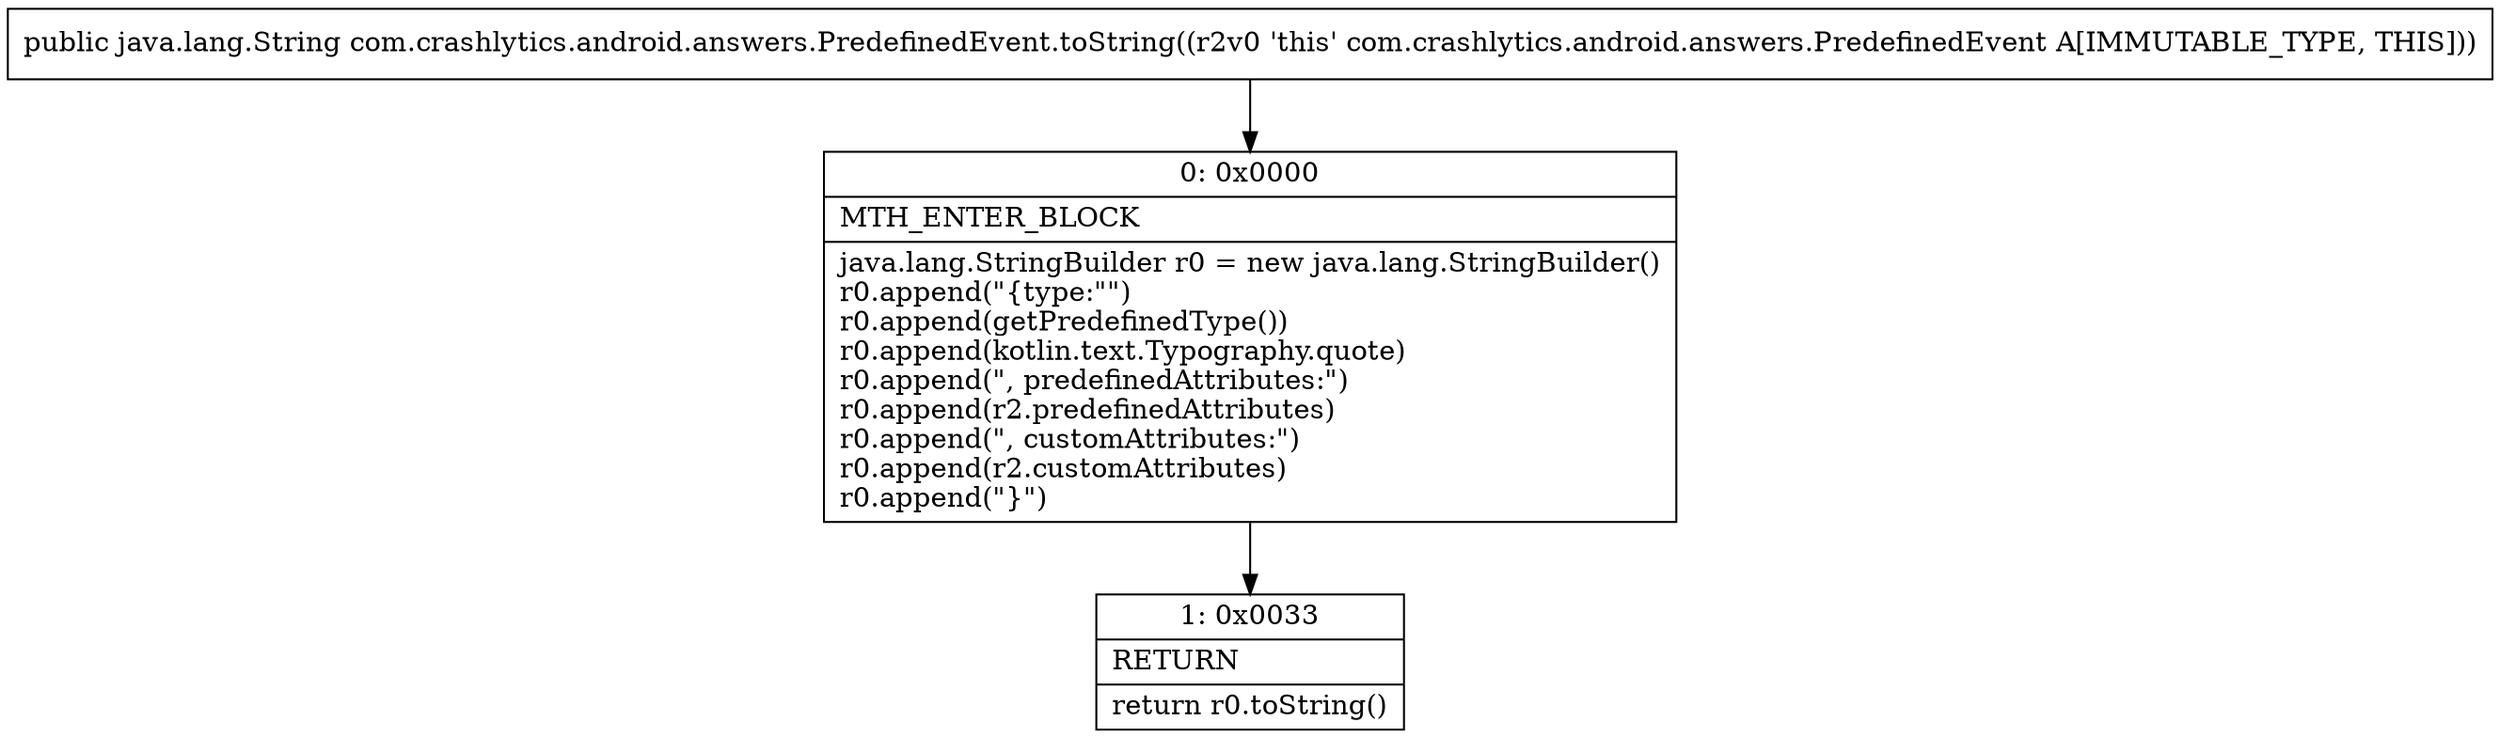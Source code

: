 digraph "CFG forcom.crashlytics.android.answers.PredefinedEvent.toString()Ljava\/lang\/String;" {
Node_0 [shape=record,label="{0\:\ 0x0000|MTH_ENTER_BLOCK\l|java.lang.StringBuilder r0 = new java.lang.StringBuilder()\lr0.append(\"\{type:\"\")\lr0.append(getPredefinedType())\lr0.append(kotlin.text.Typography.quote)\lr0.append(\", predefinedAttributes:\")\lr0.append(r2.predefinedAttributes)\lr0.append(\", customAttributes:\")\lr0.append(r2.customAttributes)\lr0.append(\"\}\")\l}"];
Node_1 [shape=record,label="{1\:\ 0x0033|RETURN\l|return r0.toString()\l}"];
MethodNode[shape=record,label="{public java.lang.String com.crashlytics.android.answers.PredefinedEvent.toString((r2v0 'this' com.crashlytics.android.answers.PredefinedEvent A[IMMUTABLE_TYPE, THIS])) }"];
MethodNode -> Node_0;
Node_0 -> Node_1;
}

